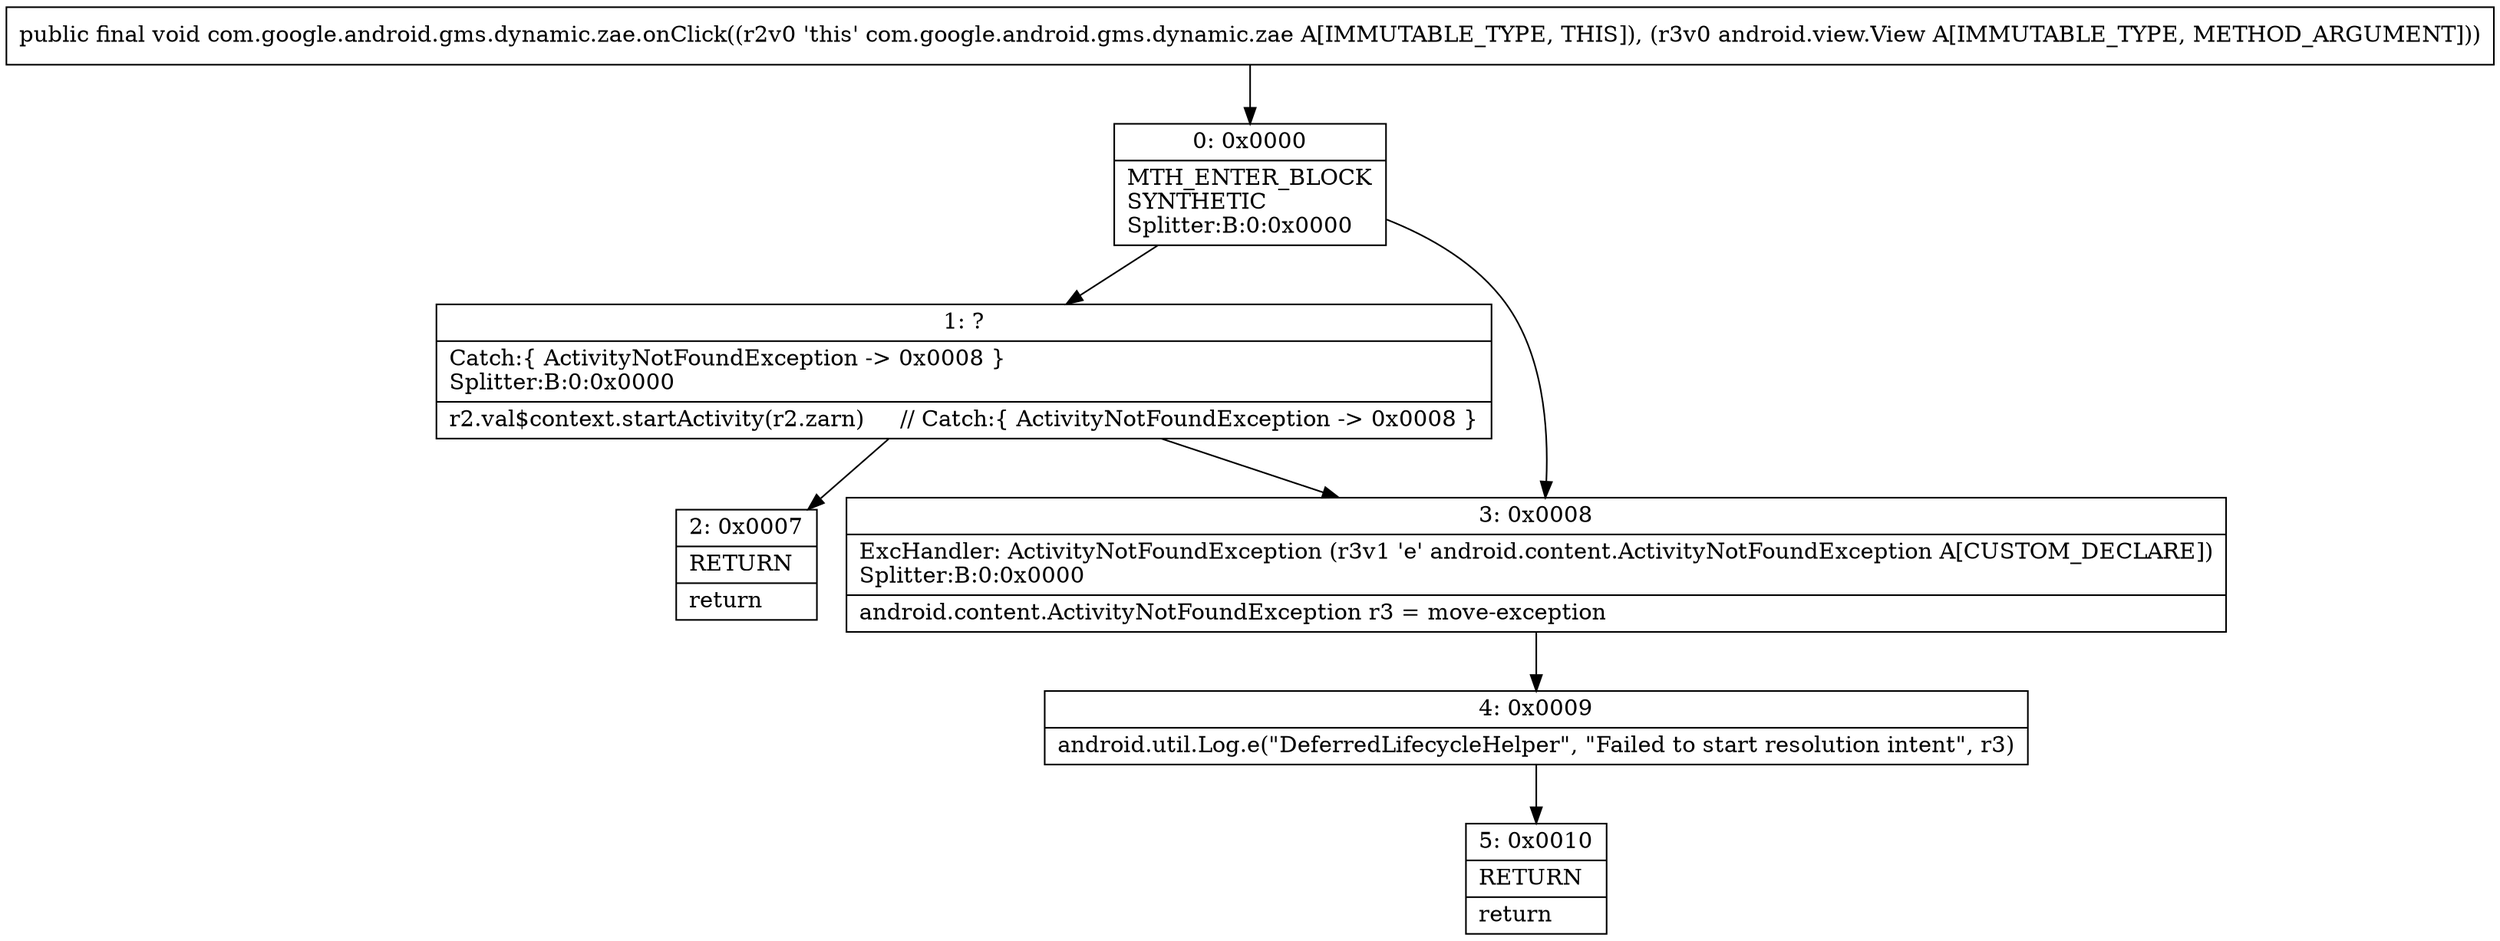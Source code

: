 digraph "CFG forcom.google.android.gms.dynamic.zae.onClick(Landroid\/view\/View;)V" {
Node_0 [shape=record,label="{0\:\ 0x0000|MTH_ENTER_BLOCK\lSYNTHETIC\lSplitter:B:0:0x0000\l}"];
Node_1 [shape=record,label="{1\:\ ?|Catch:\{ ActivityNotFoundException \-\> 0x0008 \}\lSplitter:B:0:0x0000\l|r2.val$context.startActivity(r2.zarn)     \/\/ Catch:\{ ActivityNotFoundException \-\> 0x0008 \}\l}"];
Node_2 [shape=record,label="{2\:\ 0x0007|RETURN\l|return\l}"];
Node_3 [shape=record,label="{3\:\ 0x0008|ExcHandler: ActivityNotFoundException (r3v1 'e' android.content.ActivityNotFoundException A[CUSTOM_DECLARE])\lSplitter:B:0:0x0000\l|android.content.ActivityNotFoundException r3 = move\-exception\l}"];
Node_4 [shape=record,label="{4\:\ 0x0009|android.util.Log.e(\"DeferredLifecycleHelper\", \"Failed to start resolution intent\", r3)\l}"];
Node_5 [shape=record,label="{5\:\ 0x0010|RETURN\l|return\l}"];
MethodNode[shape=record,label="{public final void com.google.android.gms.dynamic.zae.onClick((r2v0 'this' com.google.android.gms.dynamic.zae A[IMMUTABLE_TYPE, THIS]), (r3v0 android.view.View A[IMMUTABLE_TYPE, METHOD_ARGUMENT])) }"];
MethodNode -> Node_0;
Node_0 -> Node_1;
Node_0 -> Node_3;
Node_1 -> Node_2;
Node_1 -> Node_3;
Node_3 -> Node_4;
Node_4 -> Node_5;
}

